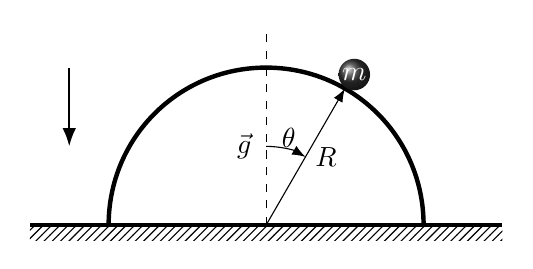 \begin{tikzpicture}[scale= 1.0]
  \draw [ultra thick] (-3,0) -- (3,0);
  % \draw [ultra thick] (-3,0) -- (3,0);
  \fill [pattern = north east lines] (-3,0) rectangle (3,-0.2); % piso
  \draw [ultra thick] (-2,0) .. controls (-2,2*0.555) and (-2*0.555,2) .. (0,2) .. controls (2*0.555,2) and (2,2*0.555) .. (2,0); % semi esfera
  % \filldraw (0,2.2) circle (0.2); % masa superior
  % \fill (2*0.5+.12,1.732+.18) circle [radius=0.25] node [midway, text=white] { \( m \) };
  % \filldraw (2*0.5+.12,1.732+.18) circle (0.2) node [above, right=5] {\(m\)}; % masa a la derecha
  \shade [ball color=black!80] (2*0.5+.12,1.732+.18) circle(0.2) node [] {\color{white} $m$};
  % \draw (2,2) circle [radius=0.3, color=white, fill=black] node {$T_1$};
  \draw [dashed] (0,0) -- (0,2.5); % linea vertical
  \draw [-Latex] (0,0) -- (1,1.732) node [midway, anchor=west] {\(R\)}; % linea hacia la derecha
  \draw [-Latex] (0,1) arc (90:60:1) node [above left] {\(\theta\)}; % arco c/ flecha comenzando en (0,1), de 90 a 60 grados, 1...
  % \node [circle,draw,label=60:$60^\circ$,label=below:$-90^\circ$] {\(m\)}; 
  % \node at (-2*0.5+.15,1.732+.15) [circle,draw,fill=black] {\(m\)}; 
  \draw [-Latex, thick] (-2.5,2) -> (-2.5,1) node [above=15, right=2] {\(\vec{g}\)}; % g vertical
\end{tikzpicture}